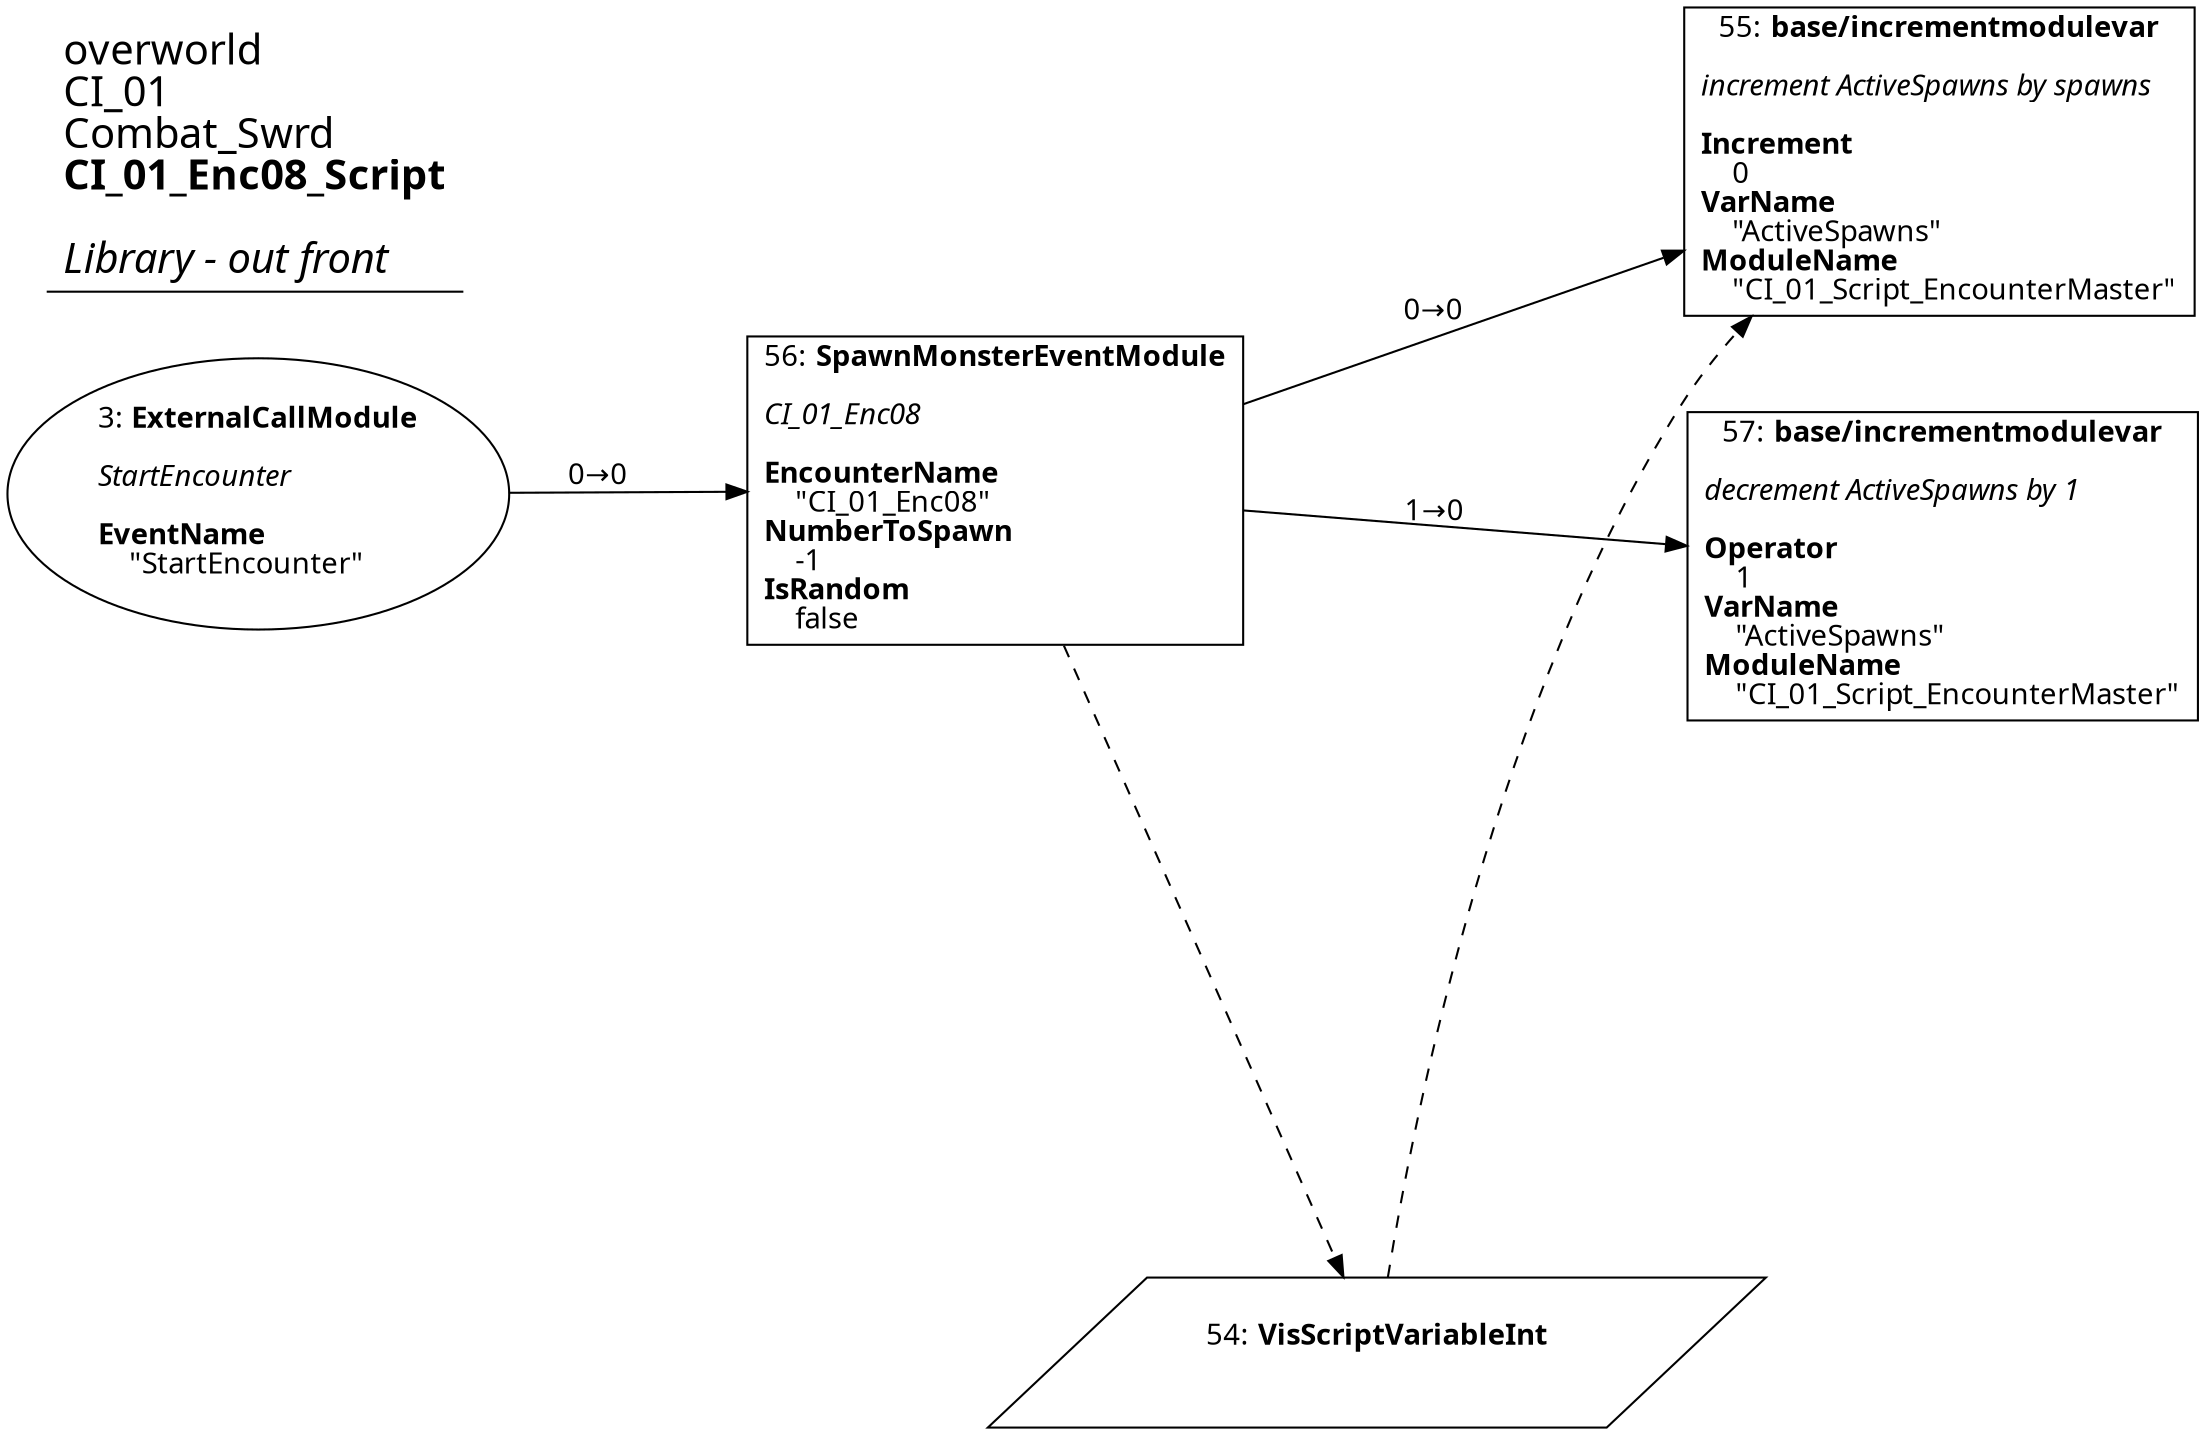 digraph {
    layout = fdp;
    overlap = prism;
    sep = "+16";
    splines = spline;

    node [ shape = box ];

    graph [ fontname = "Segoe UI" ];
    node [ fontname = "Segoe UI" ];
    edge [ fontname = "Segoe UI" ];

    3 [ label = <3: <b>ExternalCallModule</b><br/><br/><i>StartEncounter<br align="left"/></i><br align="left"/><b>EventName</b><br align="left"/>    &quot;StartEncounter&quot;<br align="left"/>> ];
    3 [ shape = oval ]
    3 [ pos = "-0.335,-0.45600003!" ];
    3 -> 56 [ label = "0→0" ];

    54 [ label = <54: <b>VisScriptVariableInt</b><br/><br/>> ];
    54 [ shape = parallelogram ]
    54 [ pos = "0.0050000004,-0.717!" ];

    55 [ label = <55: <b>base/incrementmodulevar</b><br/><br/><i>increment ActiveSpawns by spawns<br align="left"/></i><br align="left"/><b>Increment</b><br align="left"/>    0<br align="left"/><b>VarName</b><br align="left"/>    &quot;ActiveSpawns&quot;<br align="left"/><b>ModuleName</b><br align="left"/>    &quot;CI_01_Script_EncounterMaster&quot;<br align="left"/>> ];
    55 [ pos = "0.17600001,-0.35500002!" ];
    54 -> 55 [ style = dashed ];

    56 [ label = <56: <b>SpawnMonsterEventModule</b><br/><br/><i>CI_01_Enc08<br align="left"/></i><br align="left"/><b>EncounterName</b><br align="left"/>    &quot;CI_01_Enc08&quot;<br align="left"/><b>NumberToSpawn</b><br align="left"/>    -1<br align="left"/><b>IsRandom</b><br align="left"/>    false<br align="left"/>> ];
    56 [ pos = "-0.11100001,-0.455!" ];
    56 -> 57 [ label = "1→0" ];
    56 -> 55 [ label = "0→0" ];
    56 -> 54 [ style = dashed ];

    57 [ label = <57: <b>base/incrementmodulevar</b><br/><br/><i>decrement ActiveSpawns by 1<br align="left"/></i><br align="left"/><b>Operator</b><br align="left"/>    1<br align="left"/><b>VarName</b><br align="left"/>    &quot;ActiveSpawns&quot;<br align="left"/><b>ModuleName</b><br align="left"/>    &quot;CI_01_Script_EncounterMaster&quot;<br align="left"/>> ];
    57 [ pos = "0.177,-0.47800002!" ];

    title [ pos = "-0.33600003,-0.354!" ];
    title [ shape = underline ];
    title [ label = <<font point-size="20">overworld<br align="left"/>CI_01<br align="left"/>Combat_Swrd<br align="left"/><b>CI_01_Enc08_Script</b><br align="left"/><br/><i>Library - out front</i><br align="left"/></font>> ];
}
